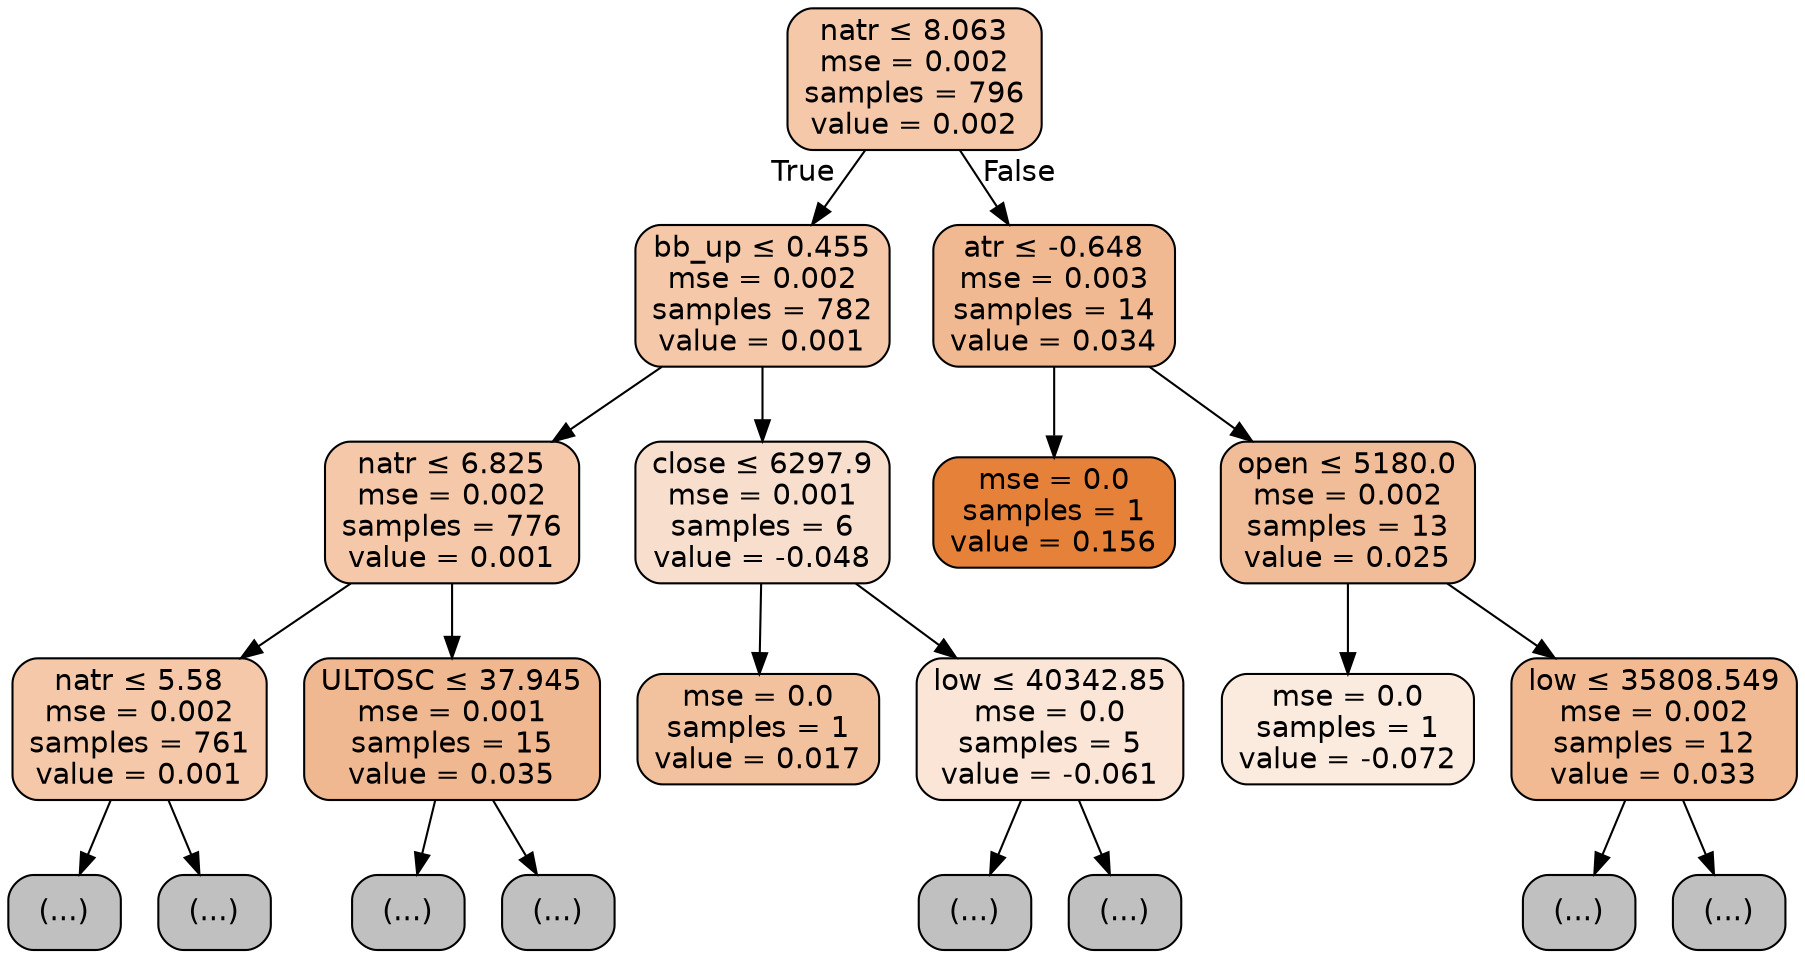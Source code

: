 digraph Tree {
node [shape=box, style="filled, rounded", color="black", fontname=helvetica] ;
edge [fontname=helvetica] ;
0 [label=<natr &le; 8.063<br/>mse = 0.002<br/>samples = 796<br/>value = 0.002>, fillcolor="#f4c8a8"] ;
1 [label=<bb_up &le; 0.455<br/>mse = 0.002<br/>samples = 782<br/>value = 0.001>, fillcolor="#f4c8a9"] ;
0 -> 1 [labeldistance=2.5, labelangle=45, headlabel="True"] ;
2 [label=<natr &le; 6.825<br/>mse = 0.002<br/>samples = 776<br/>value = 0.001>, fillcolor="#f4c8a9"] ;
1 -> 2 ;
3 [label=<natr &le; 5.58<br/>mse = 0.002<br/>samples = 761<br/>value = 0.001>, fillcolor="#f4c8a9"] ;
2 -> 3 ;
4 [label="(...)", fillcolor="#C0C0C0"] ;
3 -> 4 ;
7 [label="(...)", fillcolor="#C0C0C0"] ;
3 -> 7 ;
10 [label=<ULTOSC &le; 37.945<br/>mse = 0.001<br/>samples = 15<br/>value = 0.035>, fillcolor="#f0b890"] ;
2 -> 10 ;
11 [label="(...)", fillcolor="#C0C0C0"] ;
10 -> 11 ;
14 [label="(...)", fillcolor="#C0C0C0"] ;
10 -> 14 ;
17 [label=<close &le; 6297.9<br/>mse = 0.001<br/>samples = 6<br/>value = -0.048>, fillcolor="#f8dfcd"] ;
1 -> 17 ;
18 [label=<mse = 0.0<br/>samples = 1<br/>value = 0.017>, fillcolor="#f2c19e"] ;
17 -> 18 ;
19 [label=<low &le; 40342.85<br/>mse = 0.0<br/>samples = 5<br/>value = -0.061>, fillcolor="#fae5d6"] ;
17 -> 19 ;
20 [label="(...)", fillcolor="#C0C0C0"] ;
19 -> 20 ;
23 [label="(...)", fillcolor="#C0C0C0"] ;
19 -> 23 ;
24 [label=<atr &le; -0.648<br/>mse = 0.003<br/>samples = 14<br/>value = 0.034>, fillcolor="#f1b991"] ;
0 -> 24 [labeldistance=2.5, labelangle=-45, headlabel="False"] ;
25 [label=<mse = 0.0<br/>samples = 1<br/>value = 0.156>, fillcolor="#e58139"] ;
24 -> 25 ;
26 [label=<open &le; 5180.0<br/>mse = 0.002<br/>samples = 13<br/>value = 0.025>, fillcolor="#f1bd98"] ;
24 -> 26 ;
27 [label=<mse = 0.0<br/>samples = 1<br/>value = -0.072>, fillcolor="#fbeade"] ;
26 -> 27 ;
28 [label=<low &le; 35808.549<br/>mse = 0.002<br/>samples = 12<br/>value = 0.033>, fillcolor="#f1ba92"] ;
26 -> 28 ;
29 [label="(...)", fillcolor="#C0C0C0"] ;
28 -> 29 ;
32 [label="(...)", fillcolor="#C0C0C0"] ;
28 -> 32 ;
}